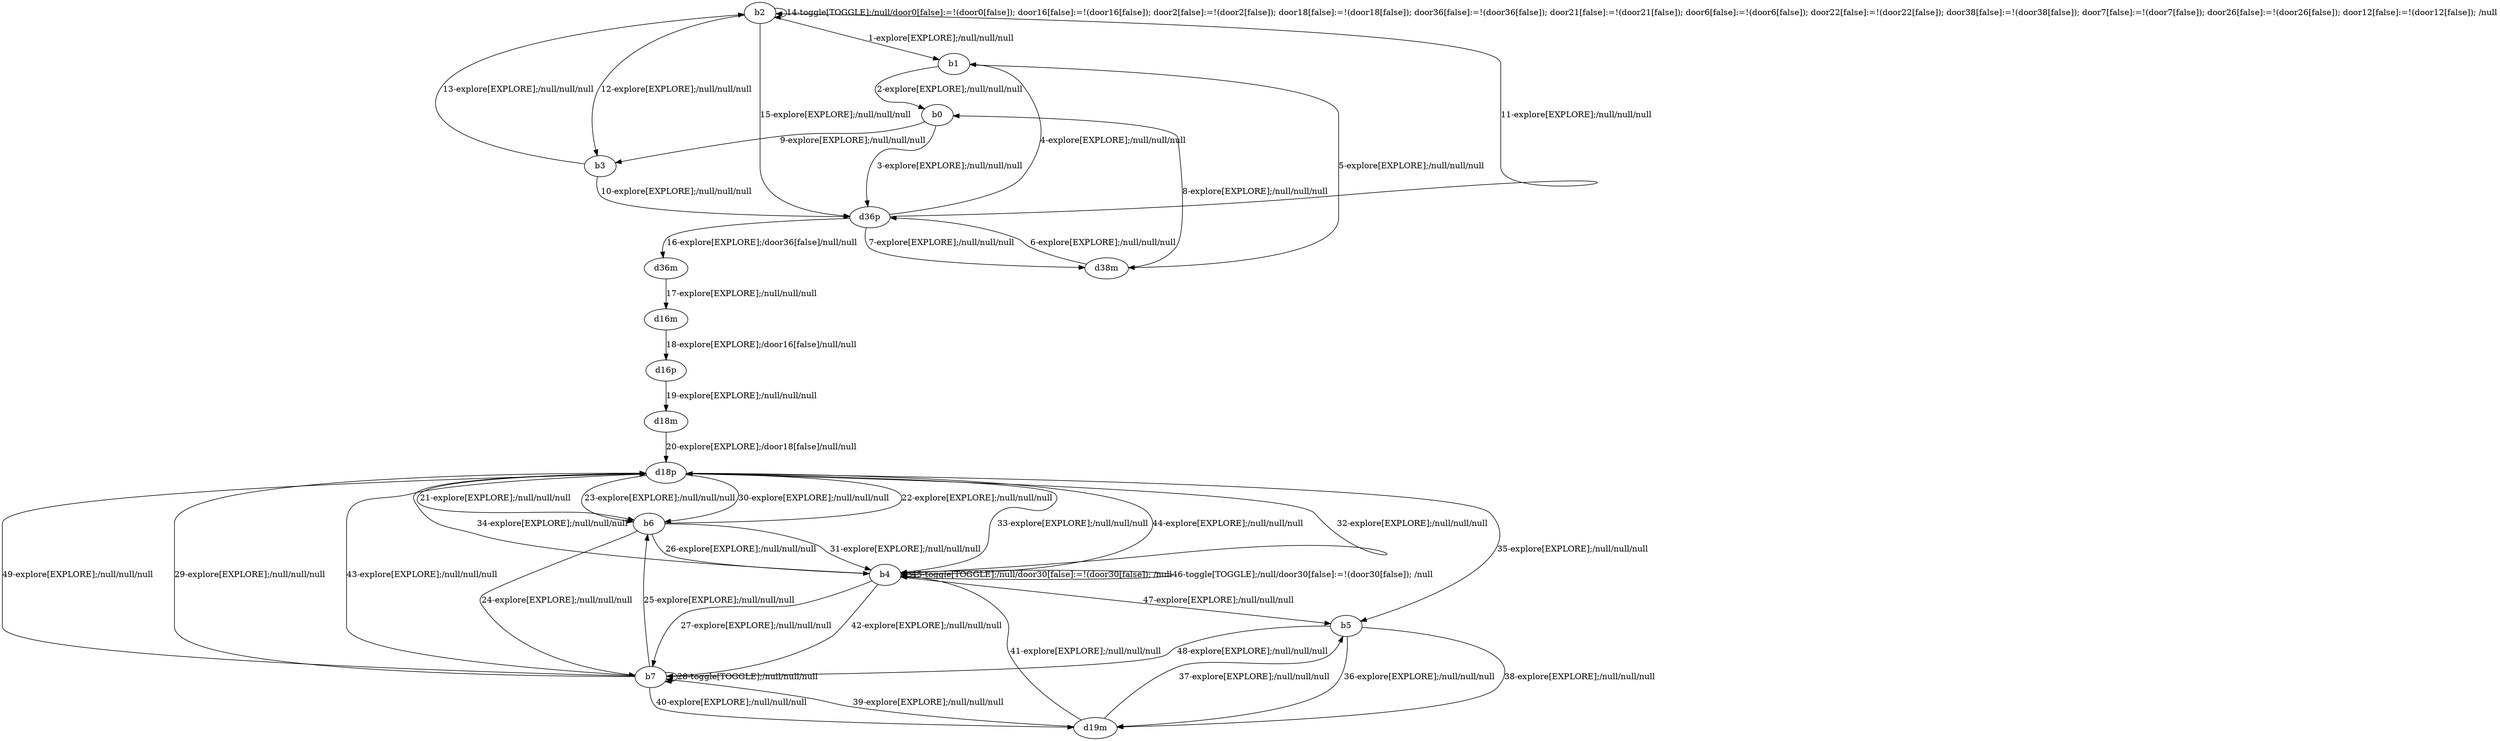 # Total number of goals covered by this test: 1
# b5 --> b7

digraph g {
"b2" -> "b1" [label = "1-explore[EXPLORE];/null/null/null"];
"b1" -> "b0" [label = "2-explore[EXPLORE];/null/null/null"];
"b0" -> "d36p" [label = "3-explore[EXPLORE];/null/null/null"];
"d36p" -> "b1" [label = "4-explore[EXPLORE];/null/null/null"];
"b1" -> "d38m" [label = "5-explore[EXPLORE];/null/null/null"];
"d38m" -> "d36p" [label = "6-explore[EXPLORE];/null/null/null"];
"d36p" -> "d38m" [label = "7-explore[EXPLORE];/null/null/null"];
"d38m" -> "b0" [label = "8-explore[EXPLORE];/null/null/null"];
"b0" -> "b3" [label = "9-explore[EXPLORE];/null/null/null"];
"b3" -> "d36p" [label = "10-explore[EXPLORE];/null/null/null"];
"d36p" -> "b2" [label = "11-explore[EXPLORE];/null/null/null"];
"b2" -> "b3" [label = "12-explore[EXPLORE];/null/null/null"];
"b3" -> "b2" [label = "13-explore[EXPLORE];/null/null/null"];
"b2" -> "b2" [label = "14-toggle[TOGGLE];/null/door0[false]:=!(door0[false]); door16[false]:=!(door16[false]); door2[false]:=!(door2[false]); door18[false]:=!(door18[false]); door36[false]:=!(door36[false]); door21[false]:=!(door21[false]); door6[false]:=!(door6[false]); door22[false]:=!(door22[false]); door38[false]:=!(door38[false]); door7[false]:=!(door7[false]); door26[false]:=!(door26[false]); door12[false]:=!(door12[false]); /null"];
"b2" -> "d36p" [label = "15-explore[EXPLORE];/null/null/null"];
"d36p" -> "d36m" [label = "16-explore[EXPLORE];/door36[false]/null/null"];
"d36m" -> "d16m" [label = "17-explore[EXPLORE];/null/null/null"];
"d16m" -> "d16p" [label = "18-explore[EXPLORE];/door16[false]/null/null"];
"d16p" -> "d18m" [label = "19-explore[EXPLORE];/null/null/null"];
"d18m" -> "d18p" [label = "20-explore[EXPLORE];/door18[false]/null/null"];
"d18p" -> "b6" [label = "21-explore[EXPLORE];/null/null/null"];
"b6" -> "d18p" [label = "22-explore[EXPLORE];/null/null/null"];
"d18p" -> "b6" [label = "23-explore[EXPLORE];/null/null/null"];
"b6" -> "b7" [label = "24-explore[EXPLORE];/null/null/null"];
"b7" -> "b6" [label = "25-explore[EXPLORE];/null/null/null"];
"b6" -> "b4" [label = "26-explore[EXPLORE];/null/null/null"];
"b4" -> "b7" [label = "27-explore[EXPLORE];/null/null/null"];
"b7" -> "b7" [label = "28-toggle[TOGGLE];/null/null/null"];
"b7" -> "d18p" [label = "29-explore[EXPLORE];/null/null/null"];
"d18p" -> "b6" [label = "30-explore[EXPLORE];/null/null/null"];
"b6" -> "b4" [label = "31-explore[EXPLORE];/null/null/null"];
"b4" -> "d18p" [label = "32-explore[EXPLORE];/null/null/null"];
"d18p" -> "b4" [label = "33-explore[EXPLORE];/null/null/null"];
"b4" -> "d18p" [label = "34-explore[EXPLORE];/null/null/null"];
"d18p" -> "b5" [label = "35-explore[EXPLORE];/null/null/null"];
"b5" -> "d19m" [label = "36-explore[EXPLORE];/null/null/null"];
"d19m" -> "b5" [label = "37-explore[EXPLORE];/null/null/null"];
"b5" -> "d19m" [label = "38-explore[EXPLORE];/null/null/null"];
"d19m" -> "b7" [label = "39-explore[EXPLORE];/null/null/null"];
"b7" -> "d19m" [label = "40-explore[EXPLORE];/null/null/null"];
"d19m" -> "b4" [label = "41-explore[EXPLORE];/null/null/null"];
"b4" -> "b7" [label = "42-explore[EXPLORE];/null/null/null"];
"b7" -> "d18p" [label = "43-explore[EXPLORE];/null/null/null"];
"d18p" -> "b4" [label = "44-explore[EXPLORE];/null/null/null"];
"b4" -> "b4" [label = "45-toggle[TOGGLE];/null/door30[false]:=!(door30[false]); /null"];
"b4" -> "b4" [label = "46-toggle[TOGGLE];/null/door30[false]:=!(door30[false]); /null"];
"b4" -> "b5" [label = "47-explore[EXPLORE];/null/null/null"];
"b5" -> "b7" [label = "48-explore[EXPLORE];/null/null/null"];
"b7" -> "d18p" [label = "49-explore[EXPLORE];/null/null/null"];
}